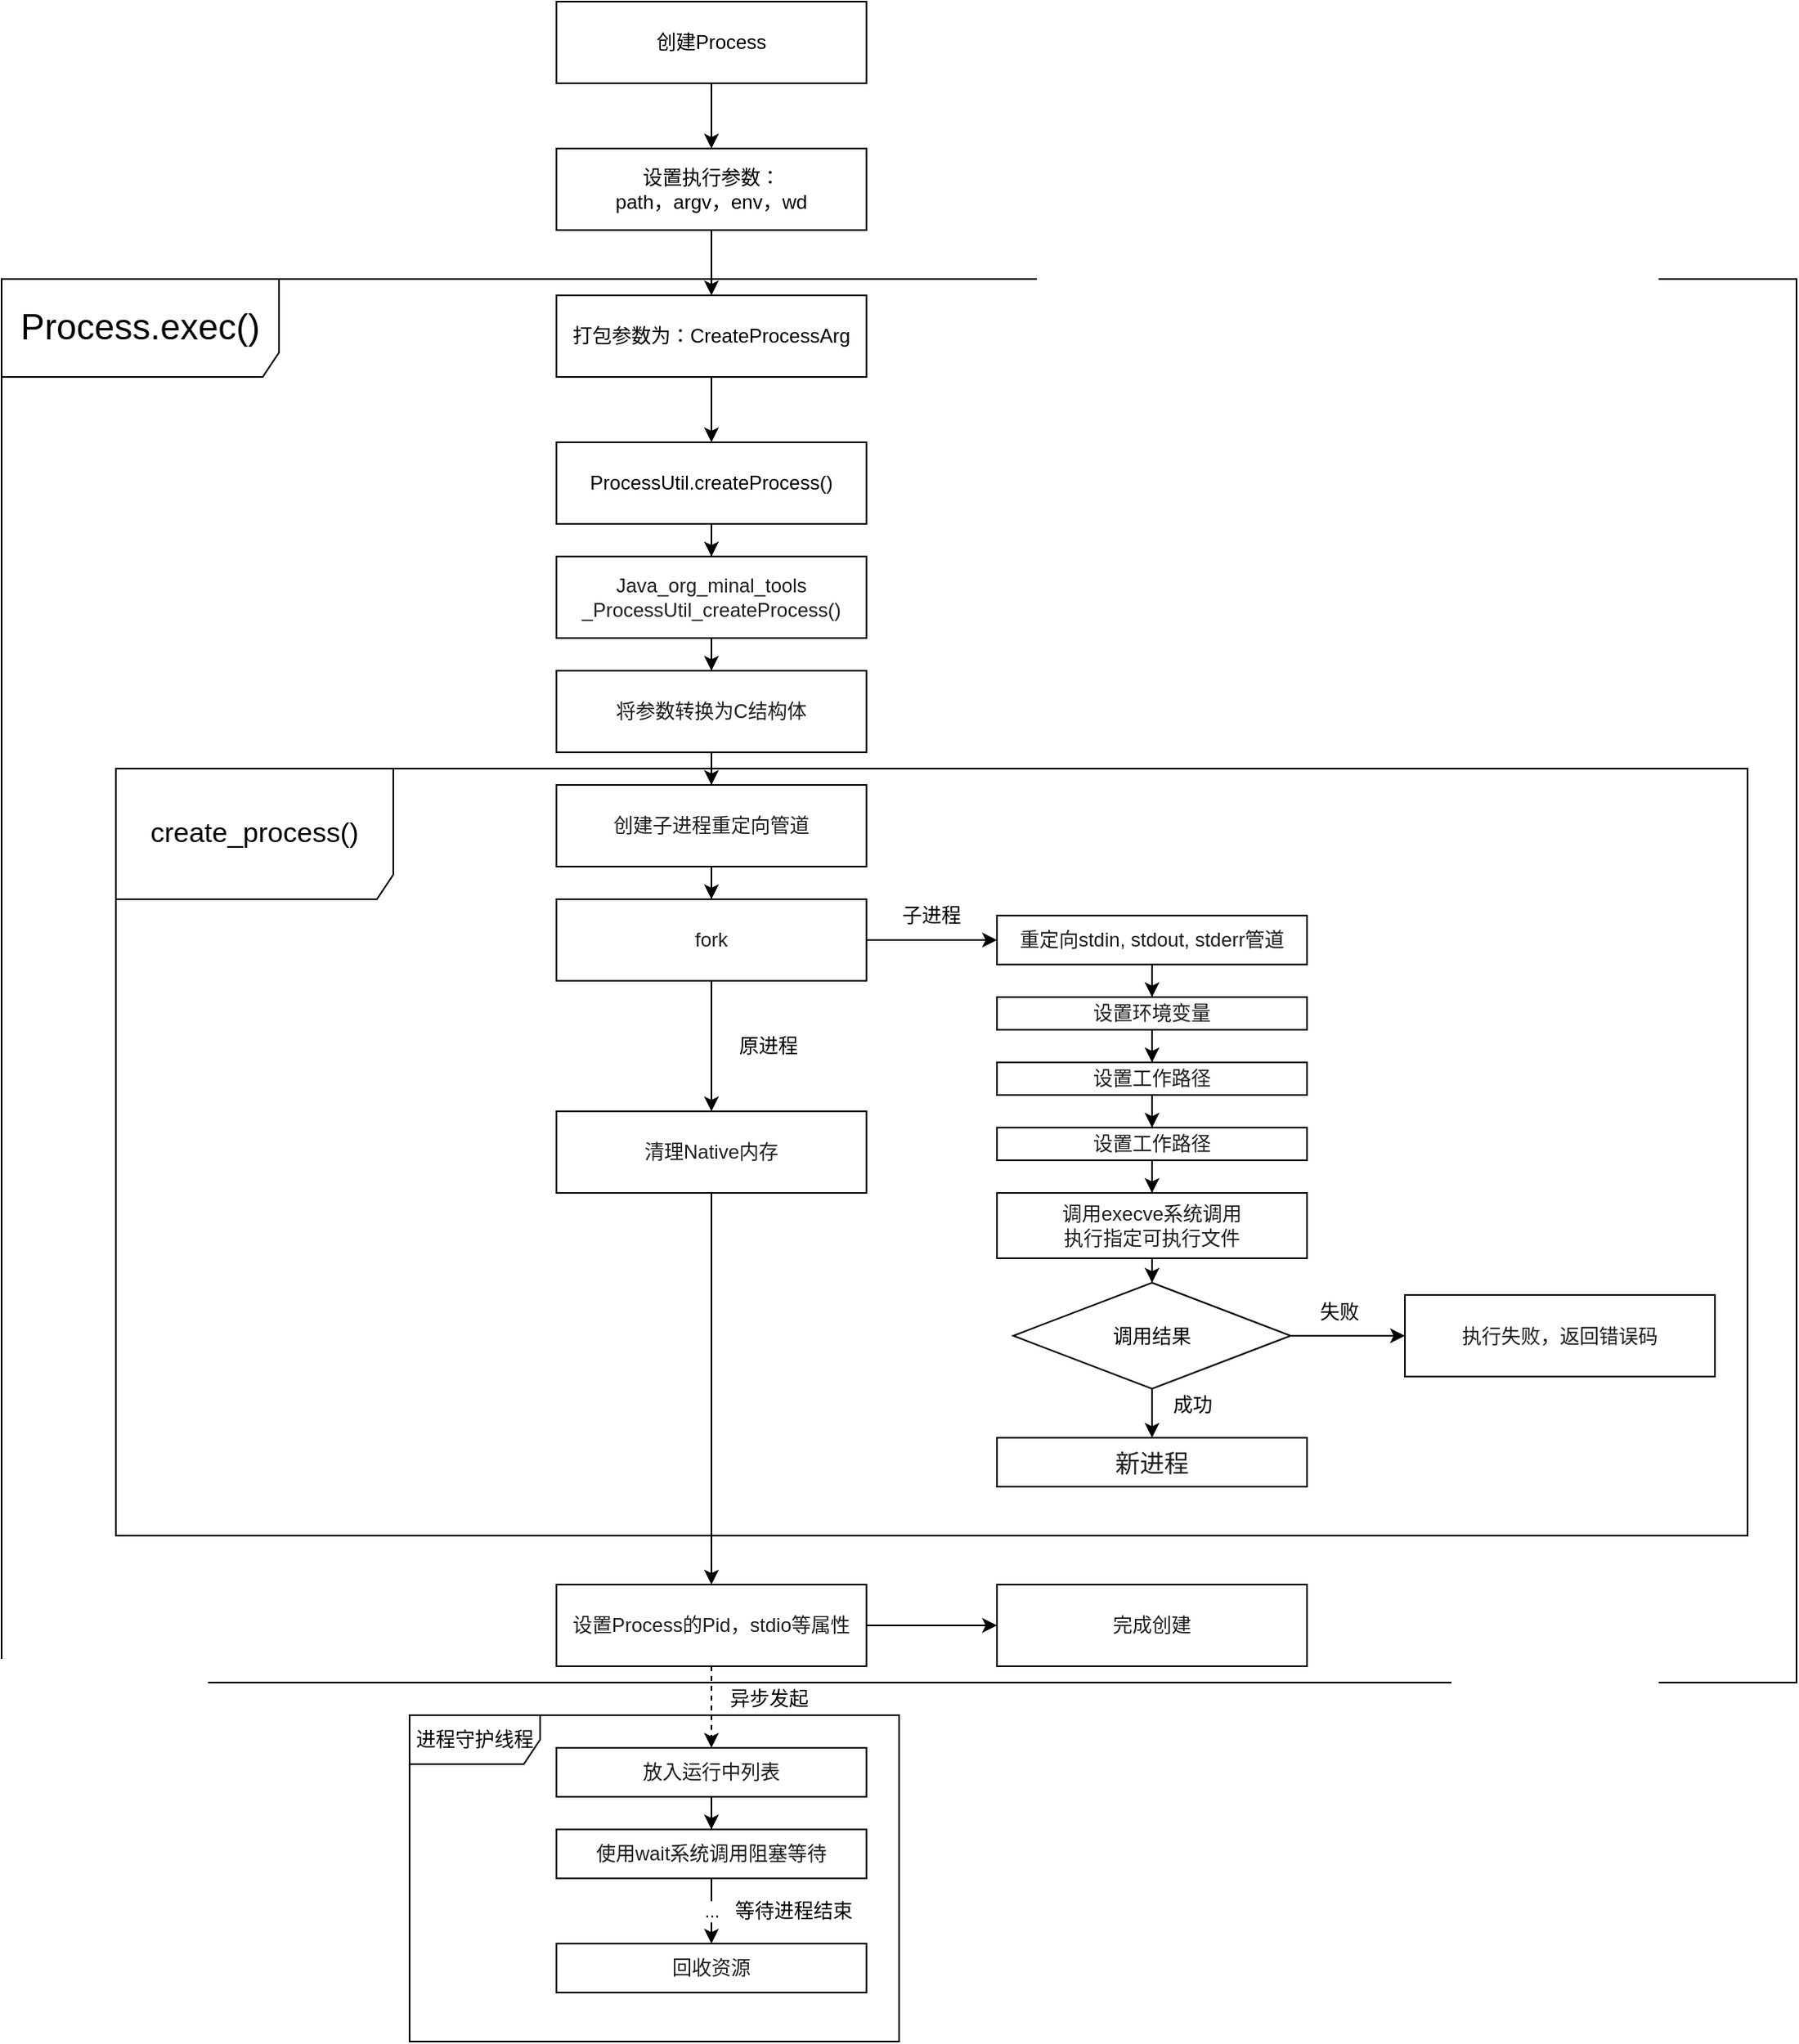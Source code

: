 <mxfile version="14.5.1" type="device"><diagram id="B51eRXckyjZMLKtjVHwa" name="第 1 页"><mxGraphModel dx="1301" dy="935" grid="1" gridSize="10" guides="1" tooltips="1" connect="1" arrows="1" fold="1" page="1" pageScale="1" pageWidth="2336" pageHeight="1654" math="0" shadow="0"><root><mxCell id="0"/><mxCell id="1" parent="0"/><mxCell id="eq-TcS-seGLRoJdtKEHw-52" value="&lt;font style=&quot;font-size: 17px&quot;&gt;create_process()&lt;/font&gt;" style="shape=umlFrame;whiteSpace=wrap;html=1;width=170;height=80;" vertex="1" parent="1"><mxGeometry x="170" y="480" width="1000" height="470" as="geometry"/></mxCell><mxCell id="eq-TcS-seGLRoJdtKEHw-4" value="" style="edgeStyle=orthogonalEdgeStyle;rounded=0;orthogonalLoop=1;jettySize=auto;html=1;" edge="1" parent="1" source="eq-TcS-seGLRoJdtKEHw-2" target="eq-TcS-seGLRoJdtKEHw-3"><mxGeometry relative="1" as="geometry"/></mxCell><mxCell id="eq-TcS-seGLRoJdtKEHw-2" value="创建Process" style="rounded=0;whiteSpace=wrap;html=1;" vertex="1" parent="1"><mxGeometry x="440" y="10" width="190" height="50" as="geometry"/></mxCell><mxCell id="eq-TcS-seGLRoJdtKEHw-7" value="" style="edgeStyle=orthogonalEdgeStyle;rounded=0;orthogonalLoop=1;jettySize=auto;html=1;" edge="1" parent="1" source="eq-TcS-seGLRoJdtKEHw-3" target="eq-TcS-seGLRoJdtKEHw-6"><mxGeometry relative="1" as="geometry"/></mxCell><mxCell id="eq-TcS-seGLRoJdtKEHw-3" value="设置执行参数：&lt;br&gt;path，argv，env，wd" style="rounded=0;whiteSpace=wrap;html=1;" vertex="1" parent="1"><mxGeometry x="440" y="100" width="190" height="50" as="geometry"/></mxCell><mxCell id="eq-TcS-seGLRoJdtKEHw-10" value="" style="edgeStyle=orthogonalEdgeStyle;rounded=0;orthogonalLoop=1;jettySize=auto;html=1;" edge="1" parent="1" source="eq-TcS-seGLRoJdtKEHw-6" target="eq-TcS-seGLRoJdtKEHw-9"><mxGeometry relative="1" as="geometry"/></mxCell><mxCell id="eq-TcS-seGLRoJdtKEHw-6" value="打包参数为：CreateProcessArg" style="rounded=0;whiteSpace=wrap;html=1;" vertex="1" parent="1"><mxGeometry x="440" y="190" width="190" height="50" as="geometry"/></mxCell><mxCell id="eq-TcS-seGLRoJdtKEHw-12" value="" style="edgeStyle=orthogonalEdgeStyle;rounded=0;orthogonalLoop=1;jettySize=auto;html=1;" edge="1" parent="1" source="eq-TcS-seGLRoJdtKEHw-9" target="eq-TcS-seGLRoJdtKEHw-11"><mxGeometry relative="1" as="geometry"/></mxCell><mxCell id="eq-TcS-seGLRoJdtKEHw-9" value="ProcessUtil.createProcess()" style="rounded=0;whiteSpace=wrap;html=1;" vertex="1" parent="1"><mxGeometry x="440" y="280" width="190" height="50" as="geometry"/></mxCell><mxCell id="eq-TcS-seGLRoJdtKEHw-16" value="" style="edgeStyle=orthogonalEdgeStyle;rounded=0;orthogonalLoop=1;jettySize=auto;html=1;" edge="1" parent="1" source="eq-TcS-seGLRoJdtKEHw-11" target="eq-TcS-seGLRoJdtKEHw-15"><mxGeometry relative="1" as="geometry"/></mxCell><mxCell id="eq-TcS-seGLRoJdtKEHw-11" value="&lt;span style=&quot;color: rgb(29 , 29 , 31) ; background-color: rgb(255 , 255 , 255)&quot;&gt;&lt;font style=&quot;font-size: 12px&quot;&gt;Java_org_minal_tools&lt;br&gt;_ProcessUtil_createProcess()&lt;/font&gt;&lt;/span&gt;" style="rounded=0;whiteSpace=wrap;html=1;" vertex="1" parent="1"><mxGeometry x="440" y="350" width="190" height="50" as="geometry"/></mxCell><mxCell id="eq-TcS-seGLRoJdtKEHw-18" value="" style="edgeStyle=orthogonalEdgeStyle;rounded=0;orthogonalLoop=1;jettySize=auto;html=1;" edge="1" parent="1" source="eq-TcS-seGLRoJdtKEHw-15" target="eq-TcS-seGLRoJdtKEHw-17"><mxGeometry relative="1" as="geometry"/></mxCell><mxCell id="eq-TcS-seGLRoJdtKEHw-15" value="&lt;font color=&quot;#1d1d1f&quot;&gt;&lt;span style=&quot;background-color: rgb(255 , 255 , 255)&quot;&gt;将参数转换为C结构体&lt;/span&gt;&lt;/font&gt;" style="rounded=0;whiteSpace=wrap;html=1;" vertex="1" parent="1"><mxGeometry x="440" y="420" width="190" height="50" as="geometry"/></mxCell><mxCell id="eq-TcS-seGLRoJdtKEHw-20" value="" style="edgeStyle=orthogonalEdgeStyle;rounded=0;orthogonalLoop=1;jettySize=auto;html=1;" edge="1" parent="1" source="eq-TcS-seGLRoJdtKEHw-17" target="eq-TcS-seGLRoJdtKEHw-19"><mxGeometry relative="1" as="geometry"/></mxCell><mxCell id="eq-TcS-seGLRoJdtKEHw-17" value="&lt;font color=&quot;#1d1d1f&quot;&gt;&lt;span style=&quot;background-color: rgb(255 , 255 , 255)&quot;&gt;创建子进程重定向管道&lt;/span&gt;&lt;/font&gt;" style="rounded=0;whiteSpace=wrap;html=1;" vertex="1" parent="1"><mxGeometry x="440" y="490" width="190" height="50" as="geometry"/></mxCell><mxCell id="eq-TcS-seGLRoJdtKEHw-22" value="" style="edgeStyle=orthogonalEdgeStyle;rounded=0;orthogonalLoop=1;jettySize=auto;html=1;" edge="1" parent="1" source="eq-TcS-seGLRoJdtKEHw-19" target="eq-TcS-seGLRoJdtKEHw-21"><mxGeometry relative="1" as="geometry"/></mxCell><mxCell id="eq-TcS-seGLRoJdtKEHw-50" value="" style="edgeStyle=orthogonalEdgeStyle;rounded=0;orthogonalLoop=1;jettySize=auto;html=1;" edge="1" parent="1" source="eq-TcS-seGLRoJdtKEHw-19" target="eq-TcS-seGLRoJdtKEHw-49"><mxGeometry relative="1" as="geometry"/></mxCell><mxCell id="eq-TcS-seGLRoJdtKEHw-19" value="&lt;font color=&quot;#1d1d1f&quot;&gt;&lt;span style=&quot;background-color: rgb(255 , 255 , 255)&quot;&gt;fork&lt;/span&gt;&lt;/font&gt;" style="rounded=0;whiteSpace=wrap;html=1;" vertex="1" parent="1"><mxGeometry x="440" y="560" width="190" height="50" as="geometry"/></mxCell><mxCell id="eq-TcS-seGLRoJdtKEHw-24" value="" style="edgeStyle=orthogonalEdgeStyle;rounded=0;orthogonalLoop=1;jettySize=auto;html=1;" edge="1" parent="1" source="eq-TcS-seGLRoJdtKEHw-21" target="eq-TcS-seGLRoJdtKEHw-23"><mxGeometry relative="1" as="geometry"/></mxCell><mxCell id="eq-TcS-seGLRoJdtKEHw-21" value="&lt;font color=&quot;#1d1d1f&quot;&gt;&lt;span style=&quot;background-color: rgb(255 , 255 , 255)&quot;&gt;重定向stdin, stdout, stderr管道&lt;/span&gt;&lt;/font&gt;" style="rounded=0;whiteSpace=wrap;html=1;" vertex="1" parent="1"><mxGeometry x="710" y="570" width="190" height="30" as="geometry"/></mxCell><mxCell id="eq-TcS-seGLRoJdtKEHw-26" value="" style="edgeStyle=orthogonalEdgeStyle;rounded=0;orthogonalLoop=1;jettySize=auto;html=1;" edge="1" parent="1" source="eq-TcS-seGLRoJdtKEHw-23" target="eq-TcS-seGLRoJdtKEHw-25"><mxGeometry relative="1" as="geometry"/></mxCell><mxCell id="eq-TcS-seGLRoJdtKEHw-23" value="&lt;font color=&quot;#1d1d1f&quot;&gt;&lt;span style=&quot;background-color: rgb(255 , 255 , 255)&quot;&gt;设置环境变量&lt;/span&gt;&lt;/font&gt;" style="rounded=0;whiteSpace=wrap;html=1;" vertex="1" parent="1"><mxGeometry x="710" y="620" width="190" height="20" as="geometry"/></mxCell><mxCell id="eq-TcS-seGLRoJdtKEHw-28" value="" style="edgeStyle=orthogonalEdgeStyle;rounded=0;orthogonalLoop=1;jettySize=auto;html=1;" edge="1" parent="1" source="eq-TcS-seGLRoJdtKEHw-25" target="eq-TcS-seGLRoJdtKEHw-27"><mxGeometry relative="1" as="geometry"/></mxCell><mxCell id="eq-TcS-seGLRoJdtKEHw-25" value="&lt;font color=&quot;#1d1d1f&quot;&gt;&lt;span style=&quot;background-color: rgb(255 , 255 , 255)&quot;&gt;设置工作路径&lt;/span&gt;&lt;/font&gt;" style="rounded=0;whiteSpace=wrap;html=1;" vertex="1" parent="1"><mxGeometry x="710" y="660" width="190" height="20" as="geometry"/></mxCell><mxCell id="eq-TcS-seGLRoJdtKEHw-34" value="" style="edgeStyle=orthogonalEdgeStyle;rounded=0;orthogonalLoop=1;jettySize=auto;html=1;" edge="1" parent="1" source="eq-TcS-seGLRoJdtKEHw-27" target="eq-TcS-seGLRoJdtKEHw-33"><mxGeometry relative="1" as="geometry"/></mxCell><mxCell id="eq-TcS-seGLRoJdtKEHw-27" value="&lt;font color=&quot;#1d1d1f&quot;&gt;&lt;span style=&quot;background-color: rgb(255 , 255 , 255)&quot;&gt;设置工作路径&lt;/span&gt;&lt;/font&gt;" style="rounded=0;whiteSpace=wrap;html=1;" vertex="1" parent="1"><mxGeometry x="710" y="700" width="190" height="20" as="geometry"/></mxCell><mxCell id="eq-TcS-seGLRoJdtKEHw-31" value="子进程" style="text;html=1;strokeColor=none;fillColor=none;align=center;verticalAlign=middle;whiteSpace=wrap;rounded=0;" vertex="1" parent="1"><mxGeometry x="650" y="560" width="40" height="20" as="geometry"/></mxCell><mxCell id="eq-TcS-seGLRoJdtKEHw-36" value="" style="edgeStyle=orthogonalEdgeStyle;rounded=0;orthogonalLoop=1;jettySize=auto;html=1;" edge="1" parent="1" source="eq-TcS-seGLRoJdtKEHw-33" target="eq-TcS-seGLRoJdtKEHw-35"><mxGeometry relative="1" as="geometry"/></mxCell><mxCell id="eq-TcS-seGLRoJdtKEHw-33" value="&lt;font color=&quot;#1d1d1f&quot;&gt;&lt;span style=&quot;background-color: rgb(255 , 255 , 255)&quot;&gt;调用execve系统调用&lt;br&gt;执行指定可执行文件&lt;/span&gt;&lt;/font&gt;" style="rounded=0;whiteSpace=wrap;html=1;" vertex="1" parent="1"><mxGeometry x="710" y="740" width="190" height="40" as="geometry"/></mxCell><mxCell id="eq-TcS-seGLRoJdtKEHw-41" value="" style="edgeStyle=orthogonalEdgeStyle;rounded=0;orthogonalLoop=1;jettySize=auto;html=1;" edge="1" parent="1" source="eq-TcS-seGLRoJdtKEHw-35" target="eq-TcS-seGLRoJdtKEHw-39"><mxGeometry relative="1" as="geometry"/></mxCell><mxCell id="eq-TcS-seGLRoJdtKEHw-47" value="" style="edgeStyle=orthogonalEdgeStyle;rounded=0;orthogonalLoop=1;jettySize=auto;html=1;" edge="1" parent="1" source="eq-TcS-seGLRoJdtKEHw-35" target="eq-TcS-seGLRoJdtKEHw-44"><mxGeometry relative="1" as="geometry"/></mxCell><mxCell id="eq-TcS-seGLRoJdtKEHw-35" value="调用结果" style="rhombus;whiteSpace=wrap;html=1;rounded=0;" vertex="1" parent="1"><mxGeometry x="720" y="795" width="170" height="65" as="geometry"/></mxCell><mxCell id="eq-TcS-seGLRoJdtKEHw-39" value="&lt;font color=&quot;#1d1d1f&quot;&gt;&lt;span style=&quot;background-color: rgb(255 , 255 , 255)&quot;&gt;执行失败，返回错误码&lt;/span&gt;&lt;/font&gt;" style="rounded=0;whiteSpace=wrap;html=1;" vertex="1" parent="1"><mxGeometry x="960" y="802.5" width="190" height="50" as="geometry"/></mxCell><mxCell id="eq-TcS-seGLRoJdtKEHw-43" value="失败" style="text;html=1;strokeColor=none;fillColor=none;align=center;verticalAlign=middle;whiteSpace=wrap;rounded=0;" vertex="1" parent="1"><mxGeometry x="900" y="802.5" width="40" height="20" as="geometry"/></mxCell><mxCell id="eq-TcS-seGLRoJdtKEHw-44" value="&lt;font color=&quot;#1d1d1f&quot; size=&quot;1&quot;&gt;&lt;span style=&quot;background-color: rgb(255 , 255 , 255) ; font-size: 15px&quot;&gt;新进程&lt;/span&gt;&lt;/font&gt;" style="rounded=0;whiteSpace=wrap;html=1;" vertex="1" parent="1"><mxGeometry x="710" y="890" width="190" height="30" as="geometry"/></mxCell><mxCell id="eq-TcS-seGLRoJdtKEHw-48" value="成功" style="text;html=1;strokeColor=none;fillColor=none;align=center;verticalAlign=middle;whiteSpace=wrap;rounded=0;" vertex="1" parent="1"><mxGeometry x="810" y="860" width="40" height="20" as="geometry"/></mxCell><mxCell id="eq-TcS-seGLRoJdtKEHw-55" value="" style="edgeStyle=orthogonalEdgeStyle;rounded=0;orthogonalLoop=1;jettySize=auto;html=1;" edge="1" parent="1" source="eq-TcS-seGLRoJdtKEHw-49" target="eq-TcS-seGLRoJdtKEHw-54"><mxGeometry relative="1" as="geometry"/></mxCell><mxCell id="eq-TcS-seGLRoJdtKEHw-49" value="&lt;font color=&quot;#1d1d1f&quot;&gt;&lt;span style=&quot;background-color: rgb(255 , 255 , 255)&quot;&gt;清理Native内存&lt;/span&gt;&lt;/font&gt;" style="rounded=0;whiteSpace=wrap;html=1;" vertex="1" parent="1"><mxGeometry x="440" y="690" width="190" height="50" as="geometry"/></mxCell><mxCell id="eq-TcS-seGLRoJdtKEHw-51" value="原进程" style="text;html=1;strokeColor=none;fillColor=none;align=center;verticalAlign=middle;whiteSpace=wrap;rounded=0;" vertex="1" parent="1"><mxGeometry x="550" y="640" width="40" height="20" as="geometry"/></mxCell><mxCell id="eq-TcS-seGLRoJdtKEHw-57" value="" style="edgeStyle=orthogonalEdgeStyle;rounded=0;orthogonalLoop=1;jettySize=auto;html=1;dashed=1;" edge="1" parent="1" source="eq-TcS-seGLRoJdtKEHw-54" target="eq-TcS-seGLRoJdtKEHw-56"><mxGeometry relative="1" as="geometry"/></mxCell><mxCell id="eq-TcS-seGLRoJdtKEHw-59" value="" style="edgeStyle=orthogonalEdgeStyle;rounded=0;orthogonalLoop=1;jettySize=auto;html=1;" edge="1" parent="1" source="eq-TcS-seGLRoJdtKEHw-54" target="eq-TcS-seGLRoJdtKEHw-58"><mxGeometry relative="1" as="geometry"/></mxCell><mxCell id="eq-TcS-seGLRoJdtKEHw-54" value="&lt;font color=&quot;#1d1d1f&quot;&gt;&lt;span style=&quot;background-color: rgb(255 , 255 , 255)&quot;&gt;设置Process的Pid，stdio等属性&lt;/span&gt;&lt;/font&gt;" style="rounded=0;whiteSpace=wrap;html=1;" vertex="1" parent="1"><mxGeometry x="440" y="980" width="190" height="50" as="geometry"/></mxCell><mxCell id="eq-TcS-seGLRoJdtKEHw-62" value="" style="edgeStyle=orthogonalEdgeStyle;rounded=0;orthogonalLoop=1;jettySize=auto;html=1;" edge="1" parent="1" source="eq-TcS-seGLRoJdtKEHw-56" target="eq-TcS-seGLRoJdtKEHw-61"><mxGeometry relative="1" as="geometry"/></mxCell><mxCell id="eq-TcS-seGLRoJdtKEHw-56" value="&lt;font color=&quot;#1d1d1f&quot;&gt;&lt;span style=&quot;background-color: rgb(255 , 255 , 255)&quot;&gt;放入运行中列表&lt;/span&gt;&lt;/font&gt;" style="rounded=0;whiteSpace=wrap;html=1;" vertex="1" parent="1"><mxGeometry x="440" y="1080" width="190" height="30" as="geometry"/></mxCell><mxCell id="eq-TcS-seGLRoJdtKEHw-58" value="&lt;font color=&quot;#1d1d1f&quot;&gt;&lt;span style=&quot;background-color: rgb(255 , 255 , 255)&quot;&gt;完成创建&lt;/span&gt;&lt;/font&gt;" style="rounded=0;whiteSpace=wrap;html=1;" vertex="1" parent="1"><mxGeometry x="710" y="980" width="190" height="50" as="geometry"/></mxCell><mxCell id="eq-TcS-seGLRoJdtKEHw-60" value="异步发起" style="text;html=1;align=center;verticalAlign=middle;resizable=0;points=[];autosize=1;" vertex="1" parent="1"><mxGeometry x="540" y="1040" width="60" height="20" as="geometry"/></mxCell><mxCell id="eq-TcS-seGLRoJdtKEHw-64" value="..." style="edgeStyle=orthogonalEdgeStyle;rounded=0;orthogonalLoop=1;jettySize=auto;html=1;" edge="1" parent="1" source="eq-TcS-seGLRoJdtKEHw-61" target="eq-TcS-seGLRoJdtKEHw-63"><mxGeometry relative="1" as="geometry"/></mxCell><mxCell id="eq-TcS-seGLRoJdtKEHw-61" value="&lt;font color=&quot;#1d1d1f&quot;&gt;&lt;span style=&quot;background-color: rgb(255 , 255 , 255)&quot;&gt;使用wait系统调用阻塞等待&lt;/span&gt;&lt;/font&gt;" style="rounded=0;whiteSpace=wrap;html=1;" vertex="1" parent="1"><mxGeometry x="440" y="1130" width="190" height="30" as="geometry"/></mxCell><mxCell id="eq-TcS-seGLRoJdtKEHw-63" value="&lt;font color=&quot;#1d1d1f&quot;&gt;&lt;span style=&quot;background-color: rgb(255 , 255 , 255)&quot;&gt;回收资源&lt;/span&gt;&lt;/font&gt;" style="rounded=0;whiteSpace=wrap;html=1;" vertex="1" parent="1"><mxGeometry x="440" y="1200" width="190" height="30" as="geometry"/></mxCell><mxCell id="eq-TcS-seGLRoJdtKEHw-65" value="等待进程结束" style="text;html=1;align=center;verticalAlign=middle;resizable=0;points=[];autosize=1;" vertex="1" parent="1"><mxGeometry x="540" y="1170" width="90" height="20" as="geometry"/></mxCell><mxCell id="eq-TcS-seGLRoJdtKEHw-66" value="进程守护线程" style="shape=umlFrame;whiteSpace=wrap;html=1;width=80;height=30;" vertex="1" parent="1"><mxGeometry x="350" y="1060" width="300" height="200" as="geometry"/></mxCell><mxCell id="eq-TcS-seGLRoJdtKEHw-67" value="&lt;font style=&quot;font-size: 22px&quot;&gt;Process.exec()&lt;/font&gt;" style="shape=umlFrame;whiteSpace=wrap;html=1;width=170;height=60;" vertex="1" parent="1"><mxGeometry x="100" y="180" width="1100" height="860" as="geometry"/></mxCell></root></mxGraphModel></diagram></mxfile>